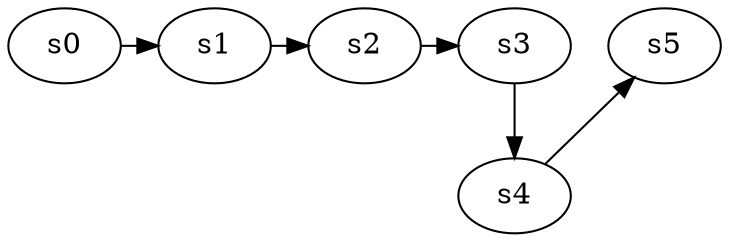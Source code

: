 digraph game_0138_chain_6 {
    s0 [name="s0", player=0];
    s1 [name="s1", player=1];
    s2 [name="s2", player=0, target=1];
    s3 [name="s3", player=1];
    s4 [name="s4", player=0];
    s5 [name="s5", player=1];

    s0 -> s1 [constraint="time == 2 || time == 10 || time == 12 || time == 18"];
    s1 -> s2 [constraint="time == 6 || time == 7 || time == 12 || time == 13 || time == 19"];
    s2 -> s3 [constraint="time == 3 || time == 10 || time == 11 || time == 13 || time == 16"];
    s3 -> s4;
    s4 -> s5 [constraint="time % 4 == 3"];
}
